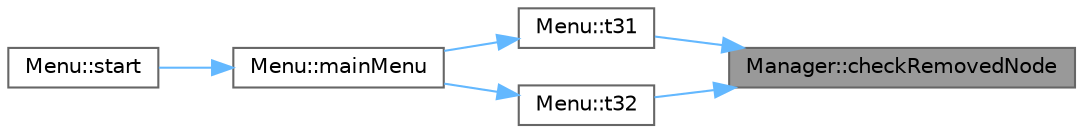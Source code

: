 digraph "Manager::checkRemovedNode"
{
 // LATEX_PDF_SIZE
  bgcolor="transparent";
  edge [fontname=Helvetica,fontsize=10,labelfontname=Helvetica,labelfontsize=10];
  node [fontname=Helvetica,fontsize=10,shape=box,height=0.2,width=0.4];
  rankdir="RL";
  Node1 [label="Manager::checkRemovedNode",height=0.2,width=0.4,color="gray40", fillcolor="grey60", style="filled", fontcolor="black",tooltip="Checks the differences between the total edmonds karp and the edmonds karp with a deactivate node."];
  Node1 -> Node2 [dir="back",color="steelblue1",style="solid"];
  Node2 [label="Menu::t31",height=0.2,width=0.4,color="grey40", fillcolor="white", style="filled",URL="$class_menu.html#afcde54e3de0b594d5f0e28cf65f07cdb",tooltip="Performs task T3.1."];
  Node2 -> Node3 [dir="back",color="steelblue1",style="solid"];
  Node3 [label="Menu::mainMenu",height=0.2,width=0.4,color="grey40", fillcolor="white", style="filled",URL="$class_menu.html#aef9edee86d2ea460606361c92e061583",tooltip="Displays the main menu."];
  Node3 -> Node4 [dir="back",color="steelblue1",style="solid"];
  Node4 [label="Menu::start",height=0.2,width=0.4,color="grey40", fillcolor="white", style="filled",URL="$class_menu.html#ae1ec62e738dda7faaaec850bd0b58ffe",tooltip="Starts the menu system."];
  Node1 -> Node5 [dir="back",color="steelblue1",style="solid"];
  Node5 [label="Menu::t32",height=0.2,width=0.4,color="grey40", fillcolor="white", style="filled",URL="$class_menu.html#a8fa2ff0b65d80b58b1c11a83681ee46e",tooltip="Performs task T3.2."];
  Node5 -> Node3 [dir="back",color="steelblue1",style="solid"];
}

